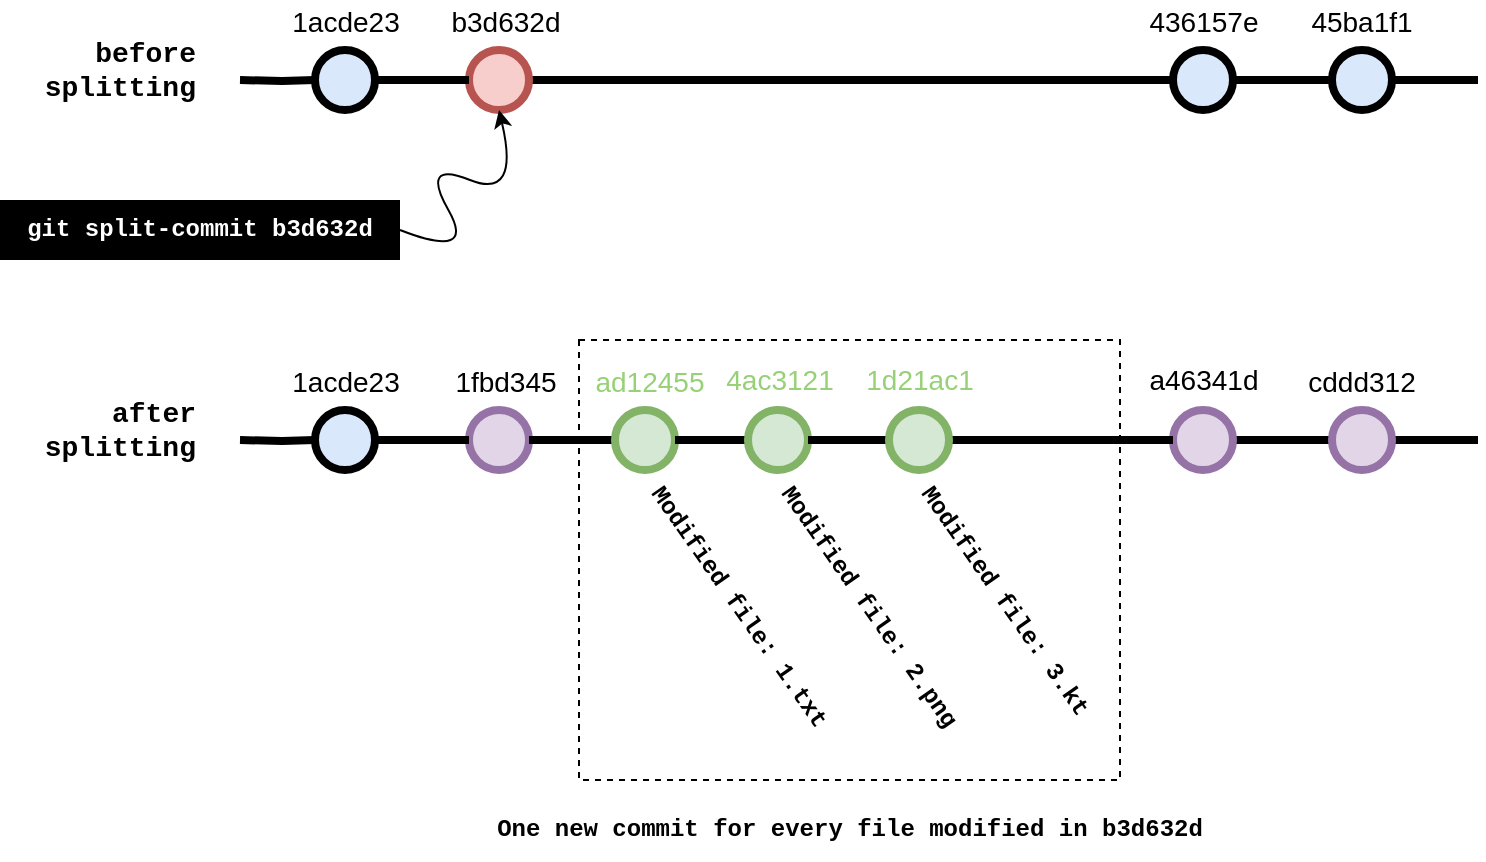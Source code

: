 <mxfile version="21.2.9" type="device">
  <diagram name="Strona-1" id="5EEwdZTc_5_2ttcjSY0T">
    <mxGraphModel dx="1052" dy="649" grid="1" gridSize="10" guides="1" tooltips="1" connect="1" arrows="1" fold="1" page="1" pageScale="1" pageWidth="827" pageHeight="1169" math="0" shadow="0">
      <root>
        <mxCell id="0" />
        <mxCell id="1" parent="0" />
        <mxCell id="O9X8A2pzNSKyrgRls5fv-34" value="" style="edgeStyle=orthogonalEdgeStyle;rounded=0;html=1;jettySize=auto;orthogonalLoop=1;plain-blue;endArrow=none;endFill=0;strokeWidth=4;strokeColor=#000000;" edge="1" parent="1" source="O9X8A2pzNSKyrgRls5fv-36" target="O9X8A2pzNSKyrgRls5fv-38">
          <mxGeometry x="304.5" y="60" as="geometry" />
        </mxCell>
        <mxCell id="O9X8A2pzNSKyrgRls5fv-36" value="" style="verticalLabelPosition=bottom;verticalAlign=top;html=1;strokeWidth=4;shape=mxgraph.flowchart.on-page_reference;fillColor=#f8cecc;strokeColor=#b85450;" vertex="1" parent="1">
          <mxGeometry x="274.5" y="45" width="30" height="30" as="geometry" />
        </mxCell>
        <mxCell id="O9X8A2pzNSKyrgRls5fv-37" value="" style="edgeStyle=orthogonalEdgeStyle;curved=1;rounded=0;orthogonalLoop=1;jettySize=auto;html=1;endArrow=none;endFill=0;strokeWidth=4;fontFamily=Courier New;fontSize=16;" edge="1" parent="1" source="O9X8A2pzNSKyrgRls5fv-38" target="O9X8A2pzNSKyrgRls5fv-40">
          <mxGeometry relative="1" as="geometry" />
        </mxCell>
        <mxCell id="O9X8A2pzNSKyrgRls5fv-38" value="" style="verticalLabelPosition=bottom;verticalAlign=top;html=1;strokeWidth=4;shape=mxgraph.flowchart.on-page_reference;plain-blue;gradientColor=none;strokeColor=#000000;" vertex="1" parent="1">
          <mxGeometry x="626.5" y="45" width="30" height="30" as="geometry" />
        </mxCell>
        <mxCell id="O9X8A2pzNSKyrgRls5fv-39" value="" style="edgeStyle=orthogonalEdgeStyle;curved=1;rounded=0;orthogonalLoop=1;jettySize=auto;html=1;endArrow=none;endFill=0;strokeWidth=4;fontFamily=Courier New;fontSize=16;" edge="1" parent="1" source="O9X8A2pzNSKyrgRls5fv-40">
          <mxGeometry relative="1" as="geometry">
            <mxPoint x="779" y="60" as="targetPoint" />
          </mxGeometry>
        </mxCell>
        <mxCell id="O9X8A2pzNSKyrgRls5fv-40" value="" style="verticalLabelPosition=bottom;verticalAlign=top;html=1;strokeWidth=4;shape=mxgraph.flowchart.on-page_reference;plain-blue;gradientColor=none;strokeColor=#000000;" vertex="1" parent="1">
          <mxGeometry x="706" y="45" width="30" height="30" as="geometry" />
        </mxCell>
        <mxCell id="O9X8A2pzNSKyrgRls5fv-41" value="" style="edgeStyle=orthogonalEdgeStyle;rounded=0;html=1;jettySize=auto;orthogonalLoop=1;strokeWidth=4;endArrow=none;endFill=0;" edge="1" parent="1" source="O9X8A2pzNSKyrgRls5fv-53" target="O9X8A2pzNSKyrgRls5fv-36">
          <mxGeometry x="204.5" y="60" as="geometry">
            <mxPoint x="160" y="60" as="sourcePoint" />
          </mxGeometry>
        </mxCell>
        <mxCell id="O9X8A2pzNSKyrgRls5fv-42" value="before splitting" style="text;html=1;strokeColor=none;fillColor=none;align=right;verticalAlign=middle;whiteSpace=wrap;overflow=hidden;fontSize=14;fontStyle=1;fontFamily=Courier New;" vertex="1" parent="1">
          <mxGeometry x="60" y="30" width="80" height="50" as="geometry" />
        </mxCell>
        <mxCell id="O9X8A2pzNSKyrgRls5fv-49" value="b3d632d" style="text;html=1;strokeColor=none;fillColor=none;align=center;verticalAlign=middle;whiteSpace=wrap;overflow=hidden;fontSize=14;" vertex="1" parent="1">
          <mxGeometry x="258.38" y="20" width="70" height="20" as="geometry" />
        </mxCell>
        <mxCell id="O9X8A2pzNSKyrgRls5fv-50" value="45ba1f1" style="text;html=1;strokeColor=none;fillColor=none;align=center;verticalAlign=middle;whiteSpace=wrap;overflow=hidden;fontSize=14;" vertex="1" parent="1">
          <mxGeometry x="686" y="20" width="70" height="20" as="geometry" />
        </mxCell>
        <mxCell id="O9X8A2pzNSKyrgRls5fv-51" value="436157e" style="text;html=1;strokeColor=none;fillColor=none;align=center;verticalAlign=middle;whiteSpace=wrap;overflow=hidden;fontSize=14;" vertex="1" parent="1">
          <mxGeometry x="606.5" y="20" width="70" height="20" as="geometry" />
        </mxCell>
        <mxCell id="O9X8A2pzNSKyrgRls5fv-52" value="" style="edgeStyle=orthogonalEdgeStyle;rounded=0;html=1;jettySize=auto;orthogonalLoop=1;strokeWidth=4;endArrow=none;endFill=0;" edge="1" parent="1" target="O9X8A2pzNSKyrgRls5fv-53">
          <mxGeometry x="204.5" y="60" as="geometry">
            <mxPoint x="160" y="60" as="sourcePoint" />
            <mxPoint x="275" y="60" as="targetPoint" />
          </mxGeometry>
        </mxCell>
        <mxCell id="O9X8A2pzNSKyrgRls5fv-53" value="" style="verticalLabelPosition=bottom;verticalAlign=top;html=1;strokeWidth=4;shape=mxgraph.flowchart.on-page_reference;plain-blue;gradientColor=none;strokeColor=#000000;" vertex="1" parent="1">
          <mxGeometry x="197.5" y="45" width="30" height="30" as="geometry" />
        </mxCell>
        <mxCell id="O9X8A2pzNSKyrgRls5fv-54" value="1acde23" style="text;html=1;strokeColor=none;fillColor=none;align=center;verticalAlign=middle;whiteSpace=wrap;overflow=hidden;fontSize=14;" vertex="1" parent="1">
          <mxGeometry x="177.5" y="20" width="70" height="20" as="geometry" />
        </mxCell>
        <mxCell id="O9X8A2pzNSKyrgRls5fv-55" value="" style="edgeStyle=orthogonalEdgeStyle;rounded=0;html=1;jettySize=auto;orthogonalLoop=1;plain-blue;endArrow=none;endFill=0;strokeWidth=4;strokeColor=#000000;" edge="1" parent="1" source="O9X8A2pzNSKyrgRls5fv-69" target="O9X8A2pzNSKyrgRls5fv-59">
          <mxGeometry x="304.5" y="240" as="geometry" />
        </mxCell>
        <mxCell id="O9X8A2pzNSKyrgRls5fv-56" style="edgeStyle=orthogonalEdgeStyle;curved=1;rounded=0;html=1;exitX=1;exitY=0.5;exitPerimeter=0;entryX=0;entryY=0.5;entryPerimeter=0;endArrow=none;endFill=0;jettySize=auto;orthogonalLoop=1;strokeWidth=4;fontSize=15;" edge="1" parent="1" source="O9X8A2pzNSKyrgRls5fv-57" target="O9X8A2pzNSKyrgRls5fv-65">
          <mxGeometry relative="1" as="geometry" />
        </mxCell>
        <mxCell id="O9X8A2pzNSKyrgRls5fv-57" value="" style="verticalLabelPosition=bottom;verticalAlign=top;html=1;strokeWidth=4;shape=mxgraph.flowchart.on-page_reference;fillColor=#e1d5e7;strokeColor=#9673a6;" vertex="1" parent="1">
          <mxGeometry x="274.5" y="225" width="30" height="30" as="geometry" />
        </mxCell>
        <mxCell id="O9X8A2pzNSKyrgRls5fv-58" value="" style="edgeStyle=orthogonalEdgeStyle;curved=1;rounded=0;orthogonalLoop=1;jettySize=auto;html=1;endArrow=none;endFill=0;strokeWidth=4;fontFamily=Courier New;fontSize=16;" edge="1" parent="1" source="O9X8A2pzNSKyrgRls5fv-59" target="O9X8A2pzNSKyrgRls5fv-61">
          <mxGeometry relative="1" as="geometry" />
        </mxCell>
        <mxCell id="O9X8A2pzNSKyrgRls5fv-59" value="" style="verticalLabelPosition=bottom;verticalAlign=top;html=1;strokeWidth=4;shape=mxgraph.flowchart.on-page_reference;strokeColor=#9673a6;fillColor=#e1d5e7;" vertex="1" parent="1">
          <mxGeometry x="626.5" y="225" width="30" height="30" as="geometry" />
        </mxCell>
        <mxCell id="O9X8A2pzNSKyrgRls5fv-60" value="" style="edgeStyle=orthogonalEdgeStyle;curved=1;rounded=0;orthogonalLoop=1;jettySize=auto;html=1;endArrow=none;endFill=0;strokeWidth=4;fontFamily=Courier New;fontSize=16;" edge="1" parent="1" source="O9X8A2pzNSKyrgRls5fv-61">
          <mxGeometry relative="1" as="geometry">
            <mxPoint x="779" y="240" as="targetPoint" />
          </mxGeometry>
        </mxCell>
        <mxCell id="O9X8A2pzNSKyrgRls5fv-61" value="" style="verticalLabelPosition=bottom;verticalAlign=top;html=1;strokeWidth=4;shape=mxgraph.flowchart.on-page_reference;strokeColor=#9673a6;fillColor=#e1d5e7;" vertex="1" parent="1">
          <mxGeometry x="706" y="225" width="30" height="30" as="geometry" />
        </mxCell>
        <mxCell id="O9X8A2pzNSKyrgRls5fv-62" value="" style="edgeStyle=orthogonalEdgeStyle;rounded=0;html=1;jettySize=auto;orthogonalLoop=1;strokeWidth=4;endArrow=none;endFill=0;" edge="1" parent="1" source="O9X8A2pzNSKyrgRls5fv-74" target="O9X8A2pzNSKyrgRls5fv-57">
          <mxGeometry x="204.5" y="240" as="geometry">
            <mxPoint x="160" y="240" as="sourcePoint" />
          </mxGeometry>
        </mxCell>
        <mxCell id="O9X8A2pzNSKyrgRls5fv-63" value="after splitting" style="text;html=1;strokeColor=none;fillColor=none;align=right;verticalAlign=middle;whiteSpace=wrap;overflow=hidden;fontSize=14;fontStyle=1;fontFamily=Courier New;" vertex="1" parent="1">
          <mxGeometry x="60" y="210" width="80" height="50" as="geometry" />
        </mxCell>
        <mxCell id="O9X8A2pzNSKyrgRls5fv-64" style="edgeStyle=orthogonalEdgeStyle;curved=1;rounded=0;html=1;exitX=1;exitY=0.5;exitPerimeter=0;entryX=0;entryY=0.5;entryPerimeter=0;endArrow=none;endFill=0;jettySize=auto;orthogonalLoop=1;strokeWidth=4;fontSize=15;" edge="1" parent="1" source="O9X8A2pzNSKyrgRls5fv-65" target="O9X8A2pzNSKyrgRls5fv-67">
          <mxGeometry relative="1" as="geometry" />
        </mxCell>
        <mxCell id="O9X8A2pzNSKyrgRls5fv-66" style="edgeStyle=orthogonalEdgeStyle;curved=1;rounded=0;html=1;exitX=1;exitY=0.5;exitPerimeter=0;entryX=0;entryY=0.5;entryPerimeter=0;endArrow=none;endFill=0;jettySize=auto;orthogonalLoop=1;strokeWidth=4;fontSize=15;" edge="1" parent="1" source="O9X8A2pzNSKyrgRls5fv-67" target="O9X8A2pzNSKyrgRls5fv-69">
          <mxGeometry relative="1" as="geometry" />
        </mxCell>
        <mxCell id="O9X8A2pzNSKyrgRls5fv-68" style="edgeStyle=orthogonalEdgeStyle;curved=1;rounded=0;html=1;exitX=1;exitY=0.5;exitPerimeter=0;entryX=0;entryY=0.5;entryPerimeter=0;endArrow=none;endFill=0;jettySize=auto;orthogonalLoop=1;strokeWidth=4;fontSize=15;" edge="1" parent="1" source="O9X8A2pzNSKyrgRls5fv-69" target="O9X8A2pzNSKyrgRls5fv-59">
          <mxGeometry relative="1" as="geometry" />
        </mxCell>
        <mxCell id="O9X8A2pzNSKyrgRls5fv-70" value="1fbd345" style="text;html=1;strokeColor=none;fillColor=none;align=center;verticalAlign=middle;whiteSpace=wrap;overflow=hidden;fontSize=14;" vertex="1" parent="1">
          <mxGeometry x="258.38" y="200" width="70" height="20" as="geometry" />
        </mxCell>
        <mxCell id="O9X8A2pzNSKyrgRls5fv-71" value="cddd312" style="text;html=1;strokeColor=none;fillColor=none;align=center;verticalAlign=middle;whiteSpace=wrap;overflow=hidden;fontSize=14;" vertex="1" parent="1">
          <mxGeometry x="686" y="200" width="70" height="20" as="geometry" />
        </mxCell>
        <mxCell id="O9X8A2pzNSKyrgRls5fv-72" value="a46341d" style="text;html=1;strokeColor=none;fillColor=none;align=center;verticalAlign=middle;whiteSpace=wrap;overflow=hidden;fontSize=14;" vertex="1" parent="1">
          <mxGeometry x="606.5" y="199" width="70" height="20" as="geometry" />
        </mxCell>
        <mxCell id="O9X8A2pzNSKyrgRls5fv-73" value="" style="edgeStyle=orthogonalEdgeStyle;rounded=0;html=1;jettySize=auto;orthogonalLoop=1;strokeWidth=4;endArrow=none;endFill=0;" edge="1" parent="1" target="O9X8A2pzNSKyrgRls5fv-74">
          <mxGeometry x="204.5" y="240" as="geometry">
            <mxPoint x="160" y="240" as="sourcePoint" />
            <mxPoint x="275" y="240" as="targetPoint" />
          </mxGeometry>
        </mxCell>
        <mxCell id="O9X8A2pzNSKyrgRls5fv-74" value="" style="verticalLabelPosition=bottom;verticalAlign=top;html=1;strokeWidth=4;shape=mxgraph.flowchart.on-page_reference;plain-blue;gradientColor=none;strokeColor=#000000;" vertex="1" parent="1">
          <mxGeometry x="197.5" y="225" width="30" height="30" as="geometry" />
        </mxCell>
        <mxCell id="O9X8A2pzNSKyrgRls5fv-75" value="1acde23" style="text;html=1;strokeColor=none;fillColor=none;align=center;verticalAlign=middle;whiteSpace=wrap;overflow=hidden;fontSize=14;" vertex="1" parent="1">
          <mxGeometry x="177.5" y="200" width="70" height="20" as="geometry" />
        </mxCell>
        <mxCell id="O9X8A2pzNSKyrgRls5fv-76" value="" style="edgeStyle=orthogonalEdgeStyle;rounded=0;html=1;jettySize=auto;orthogonalLoop=1;plain-blue;endArrow=none;endFill=0;strokeWidth=4;strokeColor=#000000;" edge="1" parent="1" source="O9X8A2pzNSKyrgRls5fv-57" target="O9X8A2pzNSKyrgRls5fv-65">
          <mxGeometry x="304.5" y="240" as="geometry">
            <mxPoint x="305" y="240" as="sourcePoint" />
            <mxPoint x="565" y="240" as="targetPoint" />
          </mxGeometry>
        </mxCell>
        <mxCell id="O9X8A2pzNSKyrgRls5fv-65" value="" style="verticalLabelPosition=bottom;verticalAlign=top;html=1;strokeWidth=4;shape=mxgraph.flowchart.on-page_reference;strokeColor=#82b366;fillColor=#d5e8d4;" vertex="1" parent="1">
          <mxGeometry x="347.5" y="225" width="30" height="30" as="geometry" />
        </mxCell>
        <mxCell id="O9X8A2pzNSKyrgRls5fv-77" value="" style="edgeStyle=orthogonalEdgeStyle;rounded=0;html=1;jettySize=auto;orthogonalLoop=1;plain-blue;endArrow=none;endFill=0;strokeWidth=4;strokeColor=#000000;" edge="1" parent="1" source="O9X8A2pzNSKyrgRls5fv-65" target="O9X8A2pzNSKyrgRls5fv-67">
          <mxGeometry x="304.5" y="240" as="geometry">
            <mxPoint x="378" y="240" as="sourcePoint" />
            <mxPoint x="565" y="240" as="targetPoint" />
          </mxGeometry>
        </mxCell>
        <mxCell id="O9X8A2pzNSKyrgRls5fv-67" value="" style="verticalLabelPosition=bottom;verticalAlign=top;html=1;strokeWidth=4;shape=mxgraph.flowchart.on-page_reference;strokeColor=#82b366;fillColor=#d5e8d4;" vertex="1" parent="1">
          <mxGeometry x="414" y="225" width="30" height="30" as="geometry" />
        </mxCell>
        <mxCell id="O9X8A2pzNSKyrgRls5fv-78" value="" style="edgeStyle=orthogonalEdgeStyle;rounded=0;html=1;jettySize=auto;orthogonalLoop=1;plain-blue;endArrow=none;endFill=0;strokeWidth=4;strokeColor=#000000;" edge="1" parent="1" source="O9X8A2pzNSKyrgRls5fv-67" target="O9X8A2pzNSKyrgRls5fv-69">
          <mxGeometry x="304.5" y="240" as="geometry">
            <mxPoint x="444" y="240" as="sourcePoint" />
            <mxPoint x="565" y="240" as="targetPoint" />
          </mxGeometry>
        </mxCell>
        <mxCell id="O9X8A2pzNSKyrgRls5fv-69" value="" style="verticalLabelPosition=bottom;verticalAlign=top;html=1;strokeWidth=4;shape=mxgraph.flowchart.on-page_reference;strokeColor=#82b366;fillColor=#d5e8d4;" vertex="1" parent="1">
          <mxGeometry x="484.5" y="225" width="30" height="30" as="geometry" />
        </mxCell>
        <mxCell id="O9X8A2pzNSKyrgRls5fv-79" value="" style="curved=1;endArrow=classic;html=1;rounded=0;entryX=0.5;entryY=1;entryDx=0;entryDy=0;entryPerimeter=0;exitX=1;exitY=0.5;exitDx=0;exitDy=0;" edge="1" parent="1" source="O9X8A2pzNSKyrgRls5fv-80" target="O9X8A2pzNSKyrgRls5fv-36">
          <mxGeometry width="50" height="50" relative="1" as="geometry">
            <mxPoint x="240" y="130" as="sourcePoint" />
            <mxPoint x="278.38" y="100" as="targetPoint" />
            <Array as="points">
              <mxPoint x="278.38" y="150" />
              <mxPoint x="250" y="100" />
              <mxPoint x="300" y="120" />
            </Array>
          </mxGeometry>
        </mxCell>
        <mxCell id="O9X8A2pzNSKyrgRls5fv-80" value="git split-commit&amp;nbsp;b3d632d" style="text;html=1;strokeColor=none;fillColor=#000000;align=center;verticalAlign=middle;whiteSpace=wrap;rounded=0;fontFamily=Courier New;labelBackgroundColor=#000000;fontStyle=1;fontColor=#FFFFFF;labelBorderColor=none;" vertex="1" parent="1">
          <mxGeometry x="40" y="120" width="200" height="30" as="geometry" />
        </mxCell>
        <mxCell id="O9X8A2pzNSKyrgRls5fv-81" value="Modified file: 1.txt" style="text;html=1;strokeColor=none;fillColor=none;align=left;verticalAlign=middle;whiteSpace=wrap;rounded=0;rotation=55;fontFamily=Courier New;fontStyle=1" vertex="1" parent="1">
          <mxGeometry x="329.5" y="320" width="175.5" height="30" as="geometry" />
        </mxCell>
        <mxCell id="O9X8A2pzNSKyrgRls5fv-83" value="Modified file: 2.png" style="text;html=1;strokeColor=none;fillColor=none;align=left;verticalAlign=middle;whiteSpace=wrap;rounded=0;rotation=55;fontFamily=Courier New;fontStyle=1" vertex="1" parent="1">
          <mxGeometry x="394.5" y="320" width="175.5" height="30" as="geometry" />
        </mxCell>
        <mxCell id="O9X8A2pzNSKyrgRls5fv-84" value="Modified file: 3.kt" style="text;html=1;strokeColor=none;fillColor=none;align=left;verticalAlign=middle;whiteSpace=wrap;rounded=0;rotation=55;fontFamily=Courier New;fontStyle=1" vertex="1" parent="1">
          <mxGeometry x="464.5" y="320" width="175.5" height="30" as="geometry" />
        </mxCell>
        <mxCell id="O9X8A2pzNSKyrgRls5fv-85" value="ad12455" style="text;html=1;strokeColor=none;fillColor=none;align=center;verticalAlign=middle;whiteSpace=wrap;overflow=hidden;fontSize=14;fontColor=#97D077;" vertex="1" parent="1">
          <mxGeometry x="329.5" y="200" width="70" height="20" as="geometry" />
        </mxCell>
        <mxCell id="O9X8A2pzNSKyrgRls5fv-87" value="4ac3121" style="text;html=1;strokeColor=none;fillColor=none;align=center;verticalAlign=middle;whiteSpace=wrap;overflow=hidden;fontSize=14;fontColor=#97D077;" vertex="1" parent="1">
          <mxGeometry x="394.5" y="199" width="70" height="20" as="geometry" />
        </mxCell>
        <mxCell id="O9X8A2pzNSKyrgRls5fv-88" value="1d21ac1" style="text;html=1;strokeColor=none;fillColor=none;align=center;verticalAlign=middle;whiteSpace=wrap;overflow=hidden;fontSize=14;fontColor=#97D077;" vertex="1" parent="1">
          <mxGeometry x="464.5" y="199" width="70" height="20" as="geometry" />
        </mxCell>
        <mxCell id="O9X8A2pzNSKyrgRls5fv-92" value="" style="rounded=0;whiteSpace=wrap;html=1;fillColor=none;dashed=1;" vertex="1" parent="1">
          <mxGeometry x="329.5" y="190" width="270.5" height="220" as="geometry" />
        </mxCell>
        <mxCell id="O9X8A2pzNSKyrgRls5fv-93" value="One new commit for every file modified in b3d632d" style="text;html=1;strokeColor=none;fillColor=none;align=center;verticalAlign=middle;whiteSpace=wrap;rounded=0;fontStyle=1;fontFamily=Courier New;" vertex="1" parent="1">
          <mxGeometry x="286.75" y="420" width="356" height="30" as="geometry" />
        </mxCell>
      </root>
    </mxGraphModel>
  </diagram>
</mxfile>
